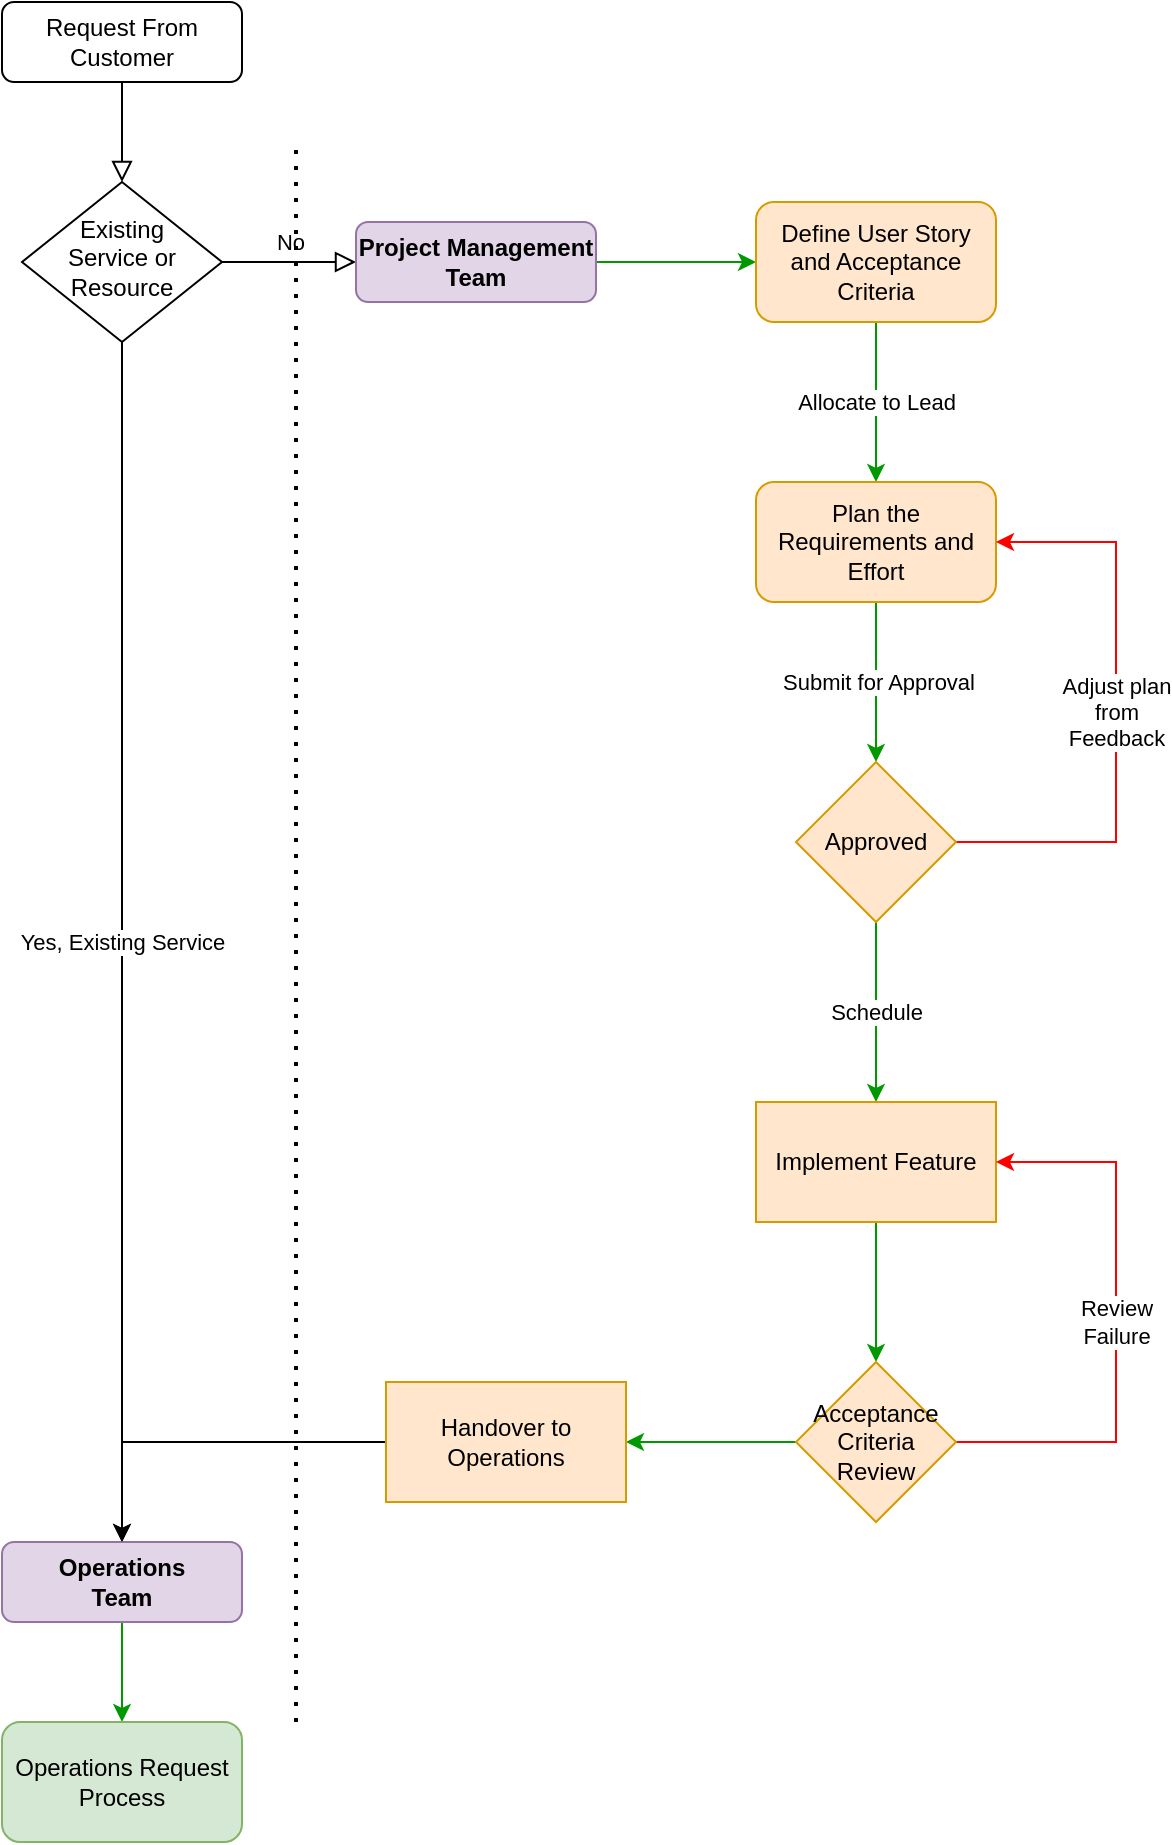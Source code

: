 <mxfile version="14.1.9" type="github">
  <diagram id="C5RBs43oDa-KdzZeNtuy" name="Page-1">
    <mxGraphModel dx="1426" dy="951" grid="1" gridSize="10" guides="1" tooltips="1" connect="1" arrows="1" fold="1" page="1" pageScale="1" pageWidth="827" pageHeight="1169" math="0" shadow="0">
      <root>
        <mxCell id="WIyWlLk6GJQsqaUBKTNV-0" />
        <mxCell id="WIyWlLk6GJQsqaUBKTNV-1" parent="WIyWlLk6GJQsqaUBKTNV-0" />
        <mxCell id="WIyWlLk6GJQsqaUBKTNV-2" value="" style="rounded=0;html=1;jettySize=auto;orthogonalLoop=1;fontSize=11;endArrow=block;endFill=0;endSize=8;strokeWidth=1;shadow=0;labelBackgroundColor=none;edgeStyle=orthogonalEdgeStyle;" parent="WIyWlLk6GJQsqaUBKTNV-1" source="WIyWlLk6GJQsqaUBKTNV-3" target="WIyWlLk6GJQsqaUBKTNV-6" edge="1">
          <mxGeometry relative="1" as="geometry" />
        </mxCell>
        <mxCell id="WIyWlLk6GJQsqaUBKTNV-3" value="Request From Customer" style="rounded=1;whiteSpace=wrap;html=1;fontSize=12;glass=0;strokeWidth=1;shadow=0;" parent="WIyWlLk6GJQsqaUBKTNV-1" vertex="1">
          <mxGeometry x="160" y="80" width="120" height="40" as="geometry" />
        </mxCell>
        <mxCell id="WIyWlLk6GJQsqaUBKTNV-5" value="No" style="edgeStyle=orthogonalEdgeStyle;rounded=0;html=1;jettySize=auto;orthogonalLoop=1;fontSize=11;endArrow=block;endFill=0;endSize=8;strokeWidth=1;shadow=0;labelBackgroundColor=none;" parent="WIyWlLk6GJQsqaUBKTNV-1" source="WIyWlLk6GJQsqaUBKTNV-6" target="WIyWlLk6GJQsqaUBKTNV-7" edge="1">
          <mxGeometry y="10" relative="1" as="geometry">
            <mxPoint as="offset" />
          </mxGeometry>
        </mxCell>
        <mxCell id="hfCqFCgJfre9zSI_NOwN-0" value="Yes, Existing Service" style="edgeStyle=orthogonalEdgeStyle;rounded=0;orthogonalLoop=1;jettySize=auto;html=1;exitX=0.5;exitY=1;exitDx=0;exitDy=0;entryX=0.5;entryY=0;entryDx=0;entryDy=0;" edge="1" parent="WIyWlLk6GJQsqaUBKTNV-1" source="WIyWlLk6GJQsqaUBKTNV-6" target="WIyWlLk6GJQsqaUBKTNV-12">
          <mxGeometry relative="1" as="geometry" />
        </mxCell>
        <mxCell id="WIyWlLk6GJQsqaUBKTNV-6" value="&lt;div&gt;Existing &lt;br&gt;&lt;/div&gt;&lt;div&gt;Service or Resource&lt;/div&gt;" style="rhombus;whiteSpace=wrap;html=1;shadow=0;fontFamily=Helvetica;fontSize=12;align=center;strokeWidth=1;spacing=6;spacingTop=-4;" parent="WIyWlLk6GJQsqaUBKTNV-1" vertex="1">
          <mxGeometry x="170" y="170" width="100" height="80" as="geometry" />
        </mxCell>
        <mxCell id="hfCqFCgJfre9zSI_NOwN-2" value="" style="edgeStyle=orthogonalEdgeStyle;rounded=0;orthogonalLoop=1;jettySize=auto;html=1;fillColor=#ffe6cc;strokeColor=#009900;" edge="1" parent="WIyWlLk6GJQsqaUBKTNV-1" source="WIyWlLk6GJQsqaUBKTNV-7" target="hfCqFCgJfre9zSI_NOwN-1">
          <mxGeometry relative="1" as="geometry" />
        </mxCell>
        <mxCell id="WIyWlLk6GJQsqaUBKTNV-7" value="Project Management Team" style="rounded=1;whiteSpace=wrap;html=1;fontSize=12;glass=0;strokeWidth=1;shadow=0;fillColor=#e1d5e7;strokeColor=#9673a6;fontStyle=1" parent="WIyWlLk6GJQsqaUBKTNV-1" vertex="1">
          <mxGeometry x="337" y="190" width="120" height="40" as="geometry" />
        </mxCell>
        <mxCell id="hfCqFCgJfre9zSI_NOwN-26" value="" style="edgeStyle=orthogonalEdgeStyle;rounded=0;orthogonalLoop=1;jettySize=auto;html=1;strokeColor=#009900;" edge="1" parent="WIyWlLk6GJQsqaUBKTNV-1" source="WIyWlLk6GJQsqaUBKTNV-12" target="hfCqFCgJfre9zSI_NOwN-25">
          <mxGeometry relative="1" as="geometry" />
        </mxCell>
        <mxCell id="WIyWlLk6GJQsqaUBKTNV-12" value="&lt;div&gt;Operations&lt;/div&gt;&lt;div&gt;Team&lt;br&gt;&lt;/div&gt;" style="rounded=1;whiteSpace=wrap;html=1;fontSize=12;glass=0;strokeWidth=1;shadow=0;fontStyle=1;fillColor=#e1d5e7;strokeColor=#9673a6;" parent="WIyWlLk6GJQsqaUBKTNV-1" vertex="1">
          <mxGeometry x="160" y="850" width="120" height="40" as="geometry" />
        </mxCell>
        <mxCell id="hfCqFCgJfre9zSI_NOwN-4" value="Allocate to Lead" style="edgeStyle=orthogonalEdgeStyle;rounded=0;orthogonalLoop=1;jettySize=auto;html=1;fillColor=#ffe6cc;strokeColor=#009900;" edge="1" parent="WIyWlLk6GJQsqaUBKTNV-1" source="hfCqFCgJfre9zSI_NOwN-1" target="hfCqFCgJfre9zSI_NOwN-3">
          <mxGeometry relative="1" as="geometry" />
        </mxCell>
        <mxCell id="hfCqFCgJfre9zSI_NOwN-1" value="Define User Story and Acceptance Criteria" style="whiteSpace=wrap;html=1;rounded=1;shadow=0;strokeWidth=1;glass=0;fillColor=#ffe6cc;strokeColor=#d79b00;" vertex="1" parent="WIyWlLk6GJQsqaUBKTNV-1">
          <mxGeometry x="537" y="180" width="120" height="60" as="geometry" />
        </mxCell>
        <mxCell id="hfCqFCgJfre9zSI_NOwN-6" value="Submit for Approval" style="edgeStyle=orthogonalEdgeStyle;rounded=0;orthogonalLoop=1;jettySize=auto;html=1;fillColor=#ffe6cc;strokeColor=#009900;" edge="1" parent="WIyWlLk6GJQsqaUBKTNV-1" source="hfCqFCgJfre9zSI_NOwN-3">
          <mxGeometry relative="1" as="geometry">
            <mxPoint x="597" y="460" as="targetPoint" />
          </mxGeometry>
        </mxCell>
        <mxCell id="hfCqFCgJfre9zSI_NOwN-3" value="Plan the Requirements and Effort" style="whiteSpace=wrap;html=1;rounded=1;shadow=0;strokeWidth=1;glass=0;fillColor=#ffe6cc;strokeColor=#d79b00;" vertex="1" parent="WIyWlLk6GJQsqaUBKTNV-1">
          <mxGeometry x="537" y="320" width="120" height="60" as="geometry" />
        </mxCell>
        <mxCell id="hfCqFCgJfre9zSI_NOwN-11" value="&lt;div&gt;Adjust plan&lt;/div&gt;&lt;div&gt;from&lt;/div&gt;&lt;div&gt;Feedback&lt;/div&gt;" style="edgeStyle=orthogonalEdgeStyle;rounded=0;orthogonalLoop=1;jettySize=auto;html=1;entryX=1;entryY=0.5;entryDx=0;entryDy=0;exitX=1;exitY=0.5;exitDx=0;exitDy=0;fillColor=#ffe6cc;strokeColor=#FF0000;" edge="1" parent="WIyWlLk6GJQsqaUBKTNV-1" source="hfCqFCgJfre9zSI_NOwN-7" target="hfCqFCgJfre9zSI_NOwN-3">
          <mxGeometry relative="1" as="geometry">
            <mxPoint x="697" y="500" as="targetPoint" />
            <Array as="points">
              <mxPoint x="717" y="500" />
              <mxPoint x="717" y="350" />
            </Array>
          </mxGeometry>
        </mxCell>
        <mxCell id="hfCqFCgJfre9zSI_NOwN-13" value="Schedule" style="edgeStyle=orthogonalEdgeStyle;rounded=0;orthogonalLoop=1;jettySize=auto;html=1;fillColor=#ffe6cc;strokeColor=#009900;" edge="1" parent="WIyWlLk6GJQsqaUBKTNV-1" source="hfCqFCgJfre9zSI_NOwN-7" target="hfCqFCgJfre9zSI_NOwN-12">
          <mxGeometry relative="1" as="geometry" />
        </mxCell>
        <mxCell id="hfCqFCgJfre9zSI_NOwN-7" value="Approved" style="rhombus;whiteSpace=wrap;html=1;fillColor=#ffe6cc;strokeColor=#d79b00;" vertex="1" parent="WIyWlLk6GJQsqaUBKTNV-1">
          <mxGeometry x="557" y="460" width="80" height="80" as="geometry" />
        </mxCell>
        <mxCell id="hfCqFCgJfre9zSI_NOwN-17" value="" style="edgeStyle=orthogonalEdgeStyle;rounded=0;orthogonalLoop=1;jettySize=auto;html=1;fillColor=#ffe6cc;strokeColor=#009900;" edge="1" parent="WIyWlLk6GJQsqaUBKTNV-1" source="hfCqFCgJfre9zSI_NOwN-12" target="hfCqFCgJfre9zSI_NOwN-16">
          <mxGeometry relative="1" as="geometry" />
        </mxCell>
        <mxCell id="hfCqFCgJfre9zSI_NOwN-12" value="Implement Feature" style="whiteSpace=wrap;html=1;fillColor=#ffe6cc;strokeColor=#d79b00;" vertex="1" parent="WIyWlLk6GJQsqaUBKTNV-1">
          <mxGeometry x="537" y="630" width="120" height="60" as="geometry" />
        </mxCell>
        <mxCell id="hfCqFCgJfre9zSI_NOwN-19" value="&lt;div&gt;Review&lt;/div&gt;&lt;div&gt;Failure&lt;br&gt;&lt;/div&gt;" style="edgeStyle=orthogonalEdgeStyle;rounded=0;orthogonalLoop=1;jettySize=auto;html=1;entryX=1;entryY=0.5;entryDx=0;entryDy=0;exitX=1;exitY=0.5;exitDx=0;exitDy=0;fillColor=#ffe6cc;strokeColor=#FF0000;" edge="1" parent="WIyWlLk6GJQsqaUBKTNV-1" source="hfCqFCgJfre9zSI_NOwN-16" target="hfCqFCgJfre9zSI_NOwN-12">
          <mxGeometry relative="1" as="geometry">
            <mxPoint x="697" y="800" as="targetPoint" />
            <Array as="points">
              <mxPoint x="717" y="800" />
              <mxPoint x="717" y="660" />
            </Array>
          </mxGeometry>
        </mxCell>
        <mxCell id="hfCqFCgJfre9zSI_NOwN-21" value="" style="edgeStyle=orthogonalEdgeStyle;rounded=0;orthogonalLoop=1;jettySize=auto;html=1;fillColor=#ffe6cc;strokeColor=#009900;" edge="1" parent="WIyWlLk6GJQsqaUBKTNV-1" source="hfCqFCgJfre9zSI_NOwN-16" target="hfCqFCgJfre9zSI_NOwN-20">
          <mxGeometry relative="1" as="geometry" />
        </mxCell>
        <mxCell id="hfCqFCgJfre9zSI_NOwN-16" value="Acceptance Criteria Review" style="rhombus;whiteSpace=wrap;html=1;fillColor=#ffe6cc;strokeColor=#d79b00;" vertex="1" parent="WIyWlLk6GJQsqaUBKTNV-1">
          <mxGeometry x="557" y="760" width="80" height="80" as="geometry" />
        </mxCell>
        <mxCell id="hfCqFCgJfre9zSI_NOwN-23" value="" style="edgeStyle=orthogonalEdgeStyle;rounded=0;orthogonalLoop=1;jettySize=auto;html=1;entryX=0.5;entryY=0;entryDx=0;entryDy=0;" edge="1" parent="WIyWlLk6GJQsqaUBKTNV-1" source="hfCqFCgJfre9zSI_NOwN-20" target="WIyWlLk6GJQsqaUBKTNV-12">
          <mxGeometry relative="1" as="geometry">
            <mxPoint x="420" y="690" as="targetPoint" />
          </mxGeometry>
        </mxCell>
        <mxCell id="hfCqFCgJfre9zSI_NOwN-20" value="Handover to Operations" style="whiteSpace=wrap;html=1;fillColor=#ffe6cc;strokeColor=#d79b00;" vertex="1" parent="WIyWlLk6GJQsqaUBKTNV-1">
          <mxGeometry x="352" y="770" width="120" height="60" as="geometry" />
        </mxCell>
        <mxCell id="hfCqFCgJfre9zSI_NOwN-24" value="" style="endArrow=none;dashed=1;html=1;dashPattern=1 3;strokeWidth=2;" edge="1" parent="WIyWlLk6GJQsqaUBKTNV-1">
          <mxGeometry width="50" height="50" relative="1" as="geometry">
            <mxPoint x="307" y="940" as="sourcePoint" />
            <mxPoint x="307" y="150" as="targetPoint" />
          </mxGeometry>
        </mxCell>
        <mxCell id="hfCqFCgJfre9zSI_NOwN-25" value="Operations Request Process" style="whiteSpace=wrap;html=1;rounded=1;shadow=0;strokeWidth=1;glass=0;fillColor=#d5e8d4;strokeColor=#82b366;" vertex="1" parent="WIyWlLk6GJQsqaUBKTNV-1">
          <mxGeometry x="160" y="940" width="120" height="60" as="geometry" />
        </mxCell>
      </root>
    </mxGraphModel>
  </diagram>
</mxfile>
